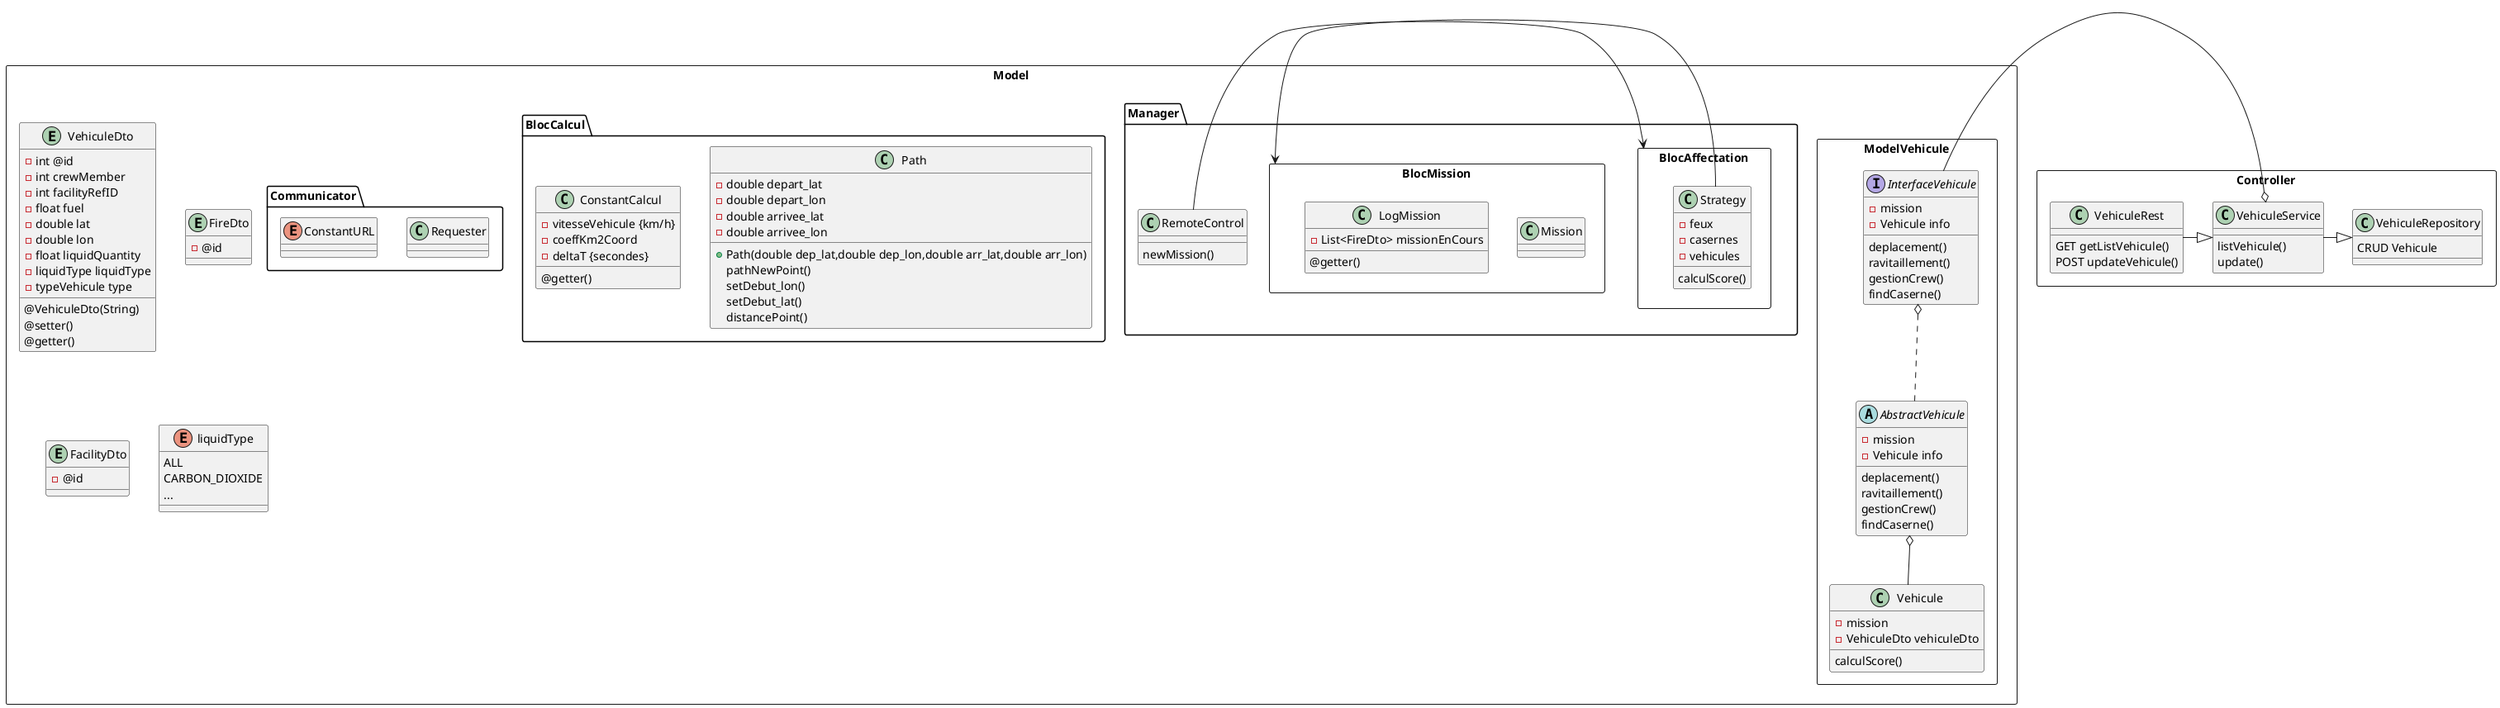 @startuml

package Model <<Rectangle>> {
    entity VehiculeDto {
      - int @id
      - int crewMember
      - int facilityRefID
      - float fuel
      - double lat
      - double lon
      - float liquidQuantity
      - liquidType liquidType
      - typeVehicule type

        @VehiculeDto(String)
      @setter()
      @getter()
    }

    entity FireDto {
        - @id
    }
    entity FacilityDto {
        - @id
    }

    enum liquidType {
        ALL
        CARBON_DIOXIDE
        ...
    }

    package ModelVehicule <<rectangle>> {
        interface InterfaceVehicule {
            - mission
            - Vehicule info
            deplacement()
            ravitaillement()
            gestionCrew()
            findCaserne()
        }

        abstract AbstractVehicule {
            - mission
            - Vehicule info
            deplacement()
            ravitaillement()
            gestionCrew()
            findCaserne()
        }

        class Vehicule {
            - mission
            - VehiculeDto vehiculeDto
            calculScore()
        }

        InterfaceVehicule o.. AbstractVehicule
        AbstractVehicule o-- Vehicule
    }

    package Manager <<Folder>> {

        class RemoteControl {
            newMission()
        }

        package BlocAffectation <<rectangle>> {
            class Strategy {
                - feux
                - casernes
                - vehicules
                calculScore()
            }
        }

        package BlocMission <<rectangle>> {
            class Mission {
            }

            class LogMission {
                - List<FireDto> missionEnCours
                @getter() 
            }
        }

        RemoteControl -> BlocAffectation
        Strategy -> BlocMission

    }

    package BlocCalcul <<Folder>> {
        class Path {
            - double depart_lat
            - double depart_lon
            - double arrivee_lat
            - double arrivee_lon
            + Path(double dep_lat,double dep_lon,double arr_lat,double arr_lon)
            pathNewPoint()
            setDebut_lon()
            setDebut_lat()
            distancePoint()
        }

        class ConstantCalcul {
            - vitesseVehicule {km/h}
            - coeffKm2Coord
            - deltaT {secondes}
            @getter()
        }
    }

    package Communicator <<Folder>> {

        class Requester {

        }

        enum ConstantURL {

        }

    }

}

package Controller <<Rectangle>> {

    class VehiculeRepository {
        CRUD Vehicule
    }

    class VehiculeService {
        listVehicule()
        update()
    }

    class VehiculeRest {
        GET getListVehicule()
        POST updateVehicule()
    }

    VehiculeRest -|> VehiculeService
    VehiculeService -|> VehiculeRepository

    VehiculeService o- InterfaceVehicule

}



@enduml